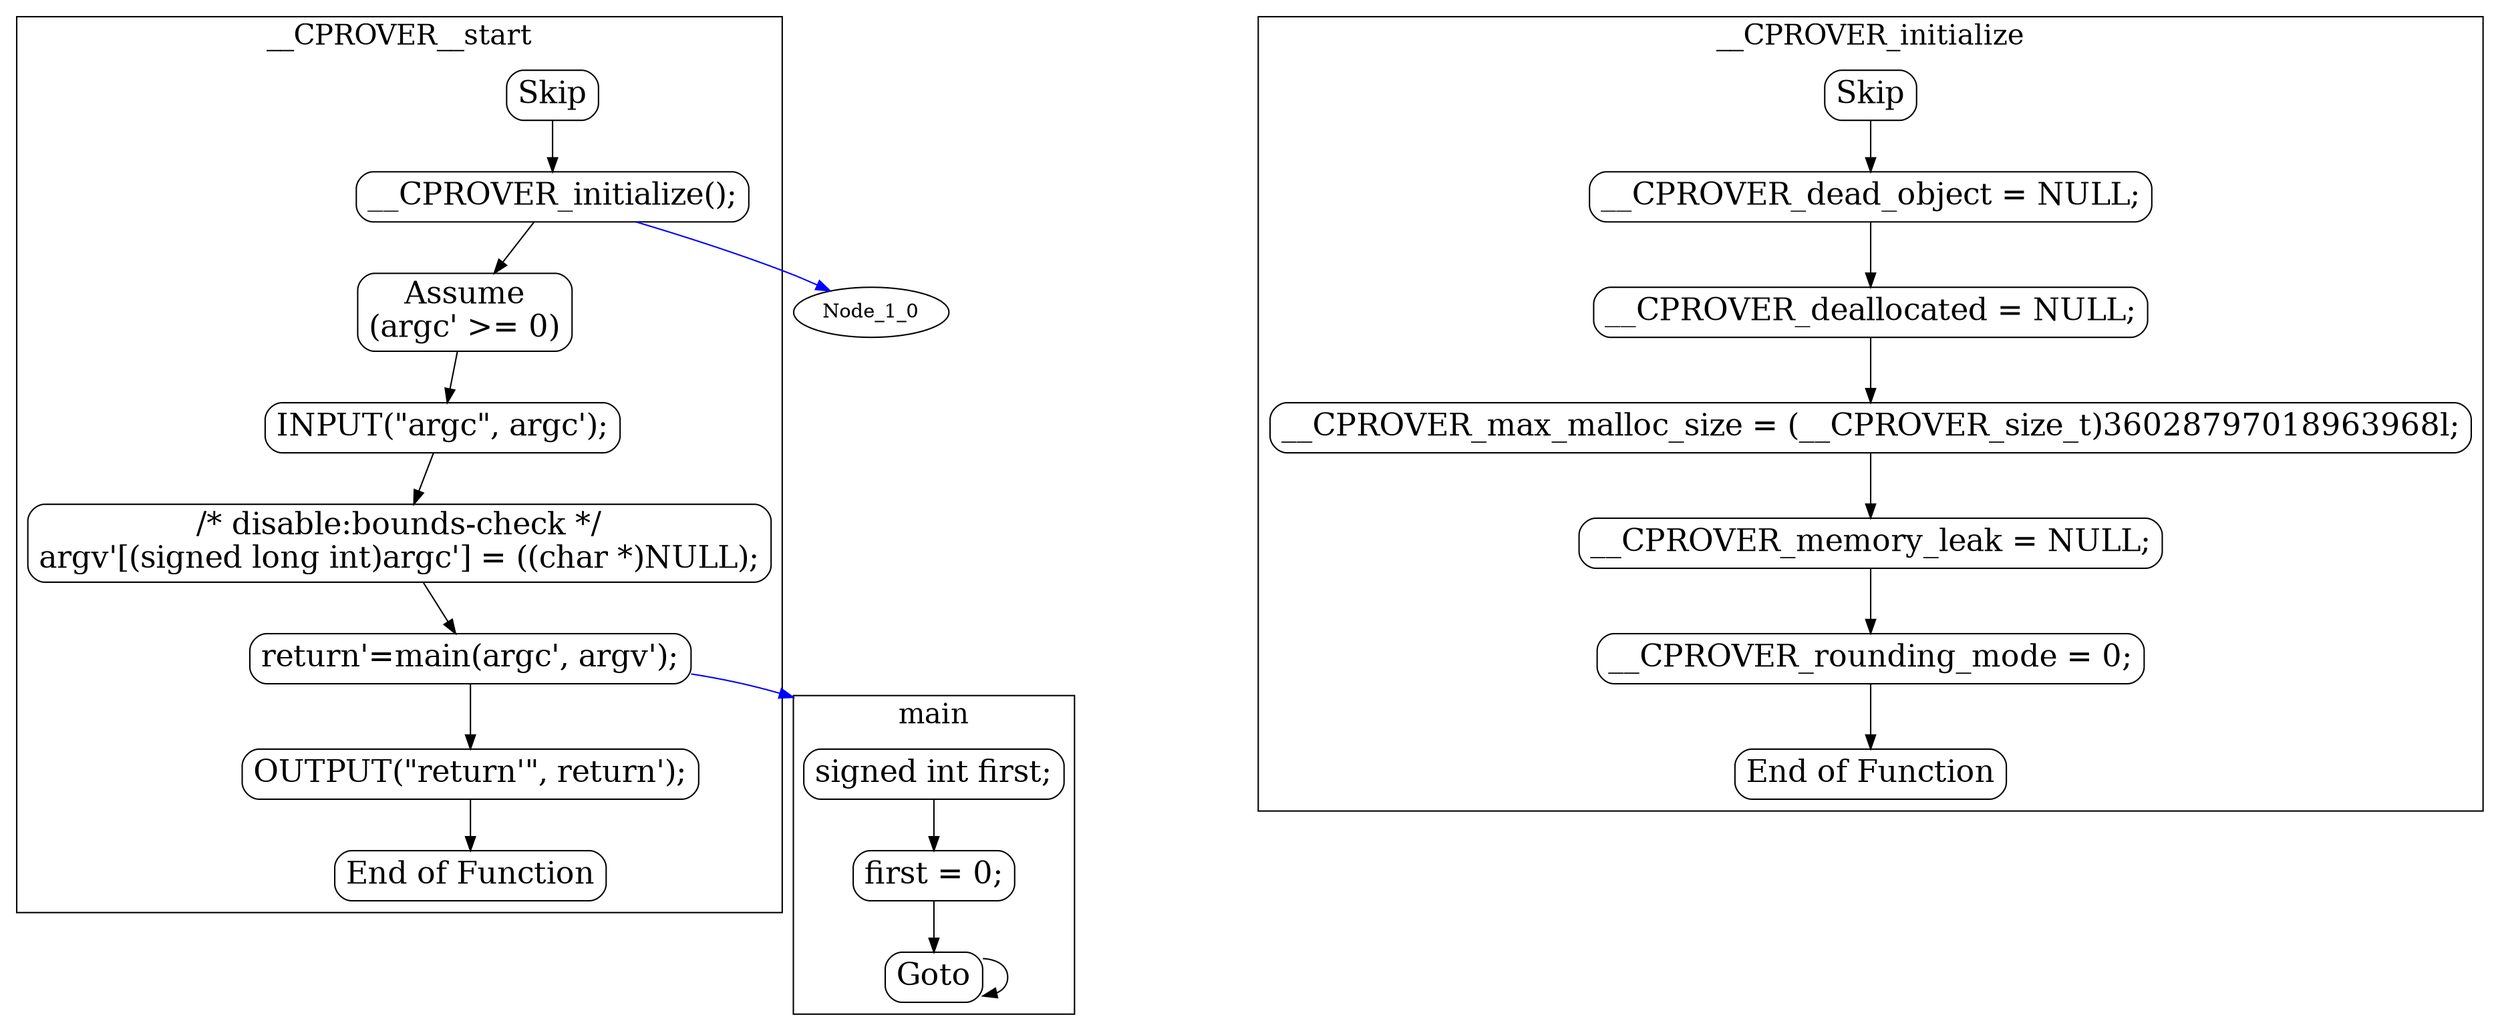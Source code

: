 digraph G {
color=black;orientation=portrait;fontsize=20;compound=true;size="30,40";ratio=compress;
subgraph "cluster_main" {
label="main";
Node_0_0 [shape=Mrecord,fontsize=22,label="signed int first;"];
Node_0_0 -> Node_0_1 ;
Node_0_1 [shape=Mrecord,fontsize=22,label="first = 0;"];
Node_0_1 -> Node_0_2 ;
Node_0_2 [shape=Mrecord,fontsize=22,label="Goto"];
Node_0_2 -> Node_0_2 ;
}
subgraph "cluster___CPROVER_initialize" {
label="__CPROVER_initialize";
Node_1_7 [shape=Mrecord,fontsize=22,label="Skip"];
Node_1_7 -> Node_1_8 ;
Node_1_8 [shape=Mrecord,fontsize=22,label="__CPROVER_dead_object = NULL;"];
Node_1_8 -> Node_1_9 ;
Node_1_9 [shape=Mrecord,fontsize=22,label="__CPROVER_deallocated = NULL;"];
Node_1_9 -> Node_1_10 ;
Node_1_10 [shape=Mrecord,fontsize=22,label="__CPROVER_max_malloc_size = (__CPROVER_size_t)36028797018963968l;"];
Node_1_10 -> Node_1_11 ;
Node_1_11 [shape=Mrecord,fontsize=22,label="__CPROVER_memory_leak = NULL;"];
Node_1_11 -> Node_1_12 ;
Node_1_12 [shape=Mrecord,fontsize=22,label="__CPROVER_rounding_mode = 0;"];
Node_1_12 -> Node_1_13 ;
Node_1_13 [shape=Mrecord,fontsize=22,label="End of Function"];
}
subgraph "cluster___CPROVER__start" {
label="__CPROVER__start";
Node_2_14 [shape=Mrecord,fontsize=22,label="Skip"];
Node_2_14 -> Node_2_15 ;
Node_2_15 [shape=Mrecord,fontsize=22,label="__CPROVER_initialize();"];
Node_2_15 -> Node_2_16 ;
Node_2_16 [shape=Mrecord,fontsize=22,label="Assume\n(argc' \>= 0)"];
Node_2_16 -> Node_2_17 ;
Node_2_17 [shape=Mrecord,fontsize=22,label="INPUT(\"argc\", argc');"];
Node_2_17 -> Node_2_18 ;
Node_2_18 [shape=Mrecord,fontsize=22,label="/* disable:bounds-check */\nargv'[(signed long int)argc'] = ((char *)NULL);"];
Node_2_18 -> Node_2_19 ;
Node_2_19 [shape=Mrecord,fontsize=22,label="return'=main(argc', argv');"];
Node_2_19 -> Node_2_20 ;
Node_2_20 [shape=Mrecord,fontsize=22,label="OUTPUT(\"return'\", return');"];
Node_2_20 -> Node_2_21 ;
Node_2_21 [shape=Mrecord,fontsize=22,label="End of Function"];
}
Node_2_15 -> Node_1_0 [lhead="cluster___CPROVER_initialize",color=blue];
Node_2_19 -> Node_0_0 [lhead="cluster_main",color=blue];
}
